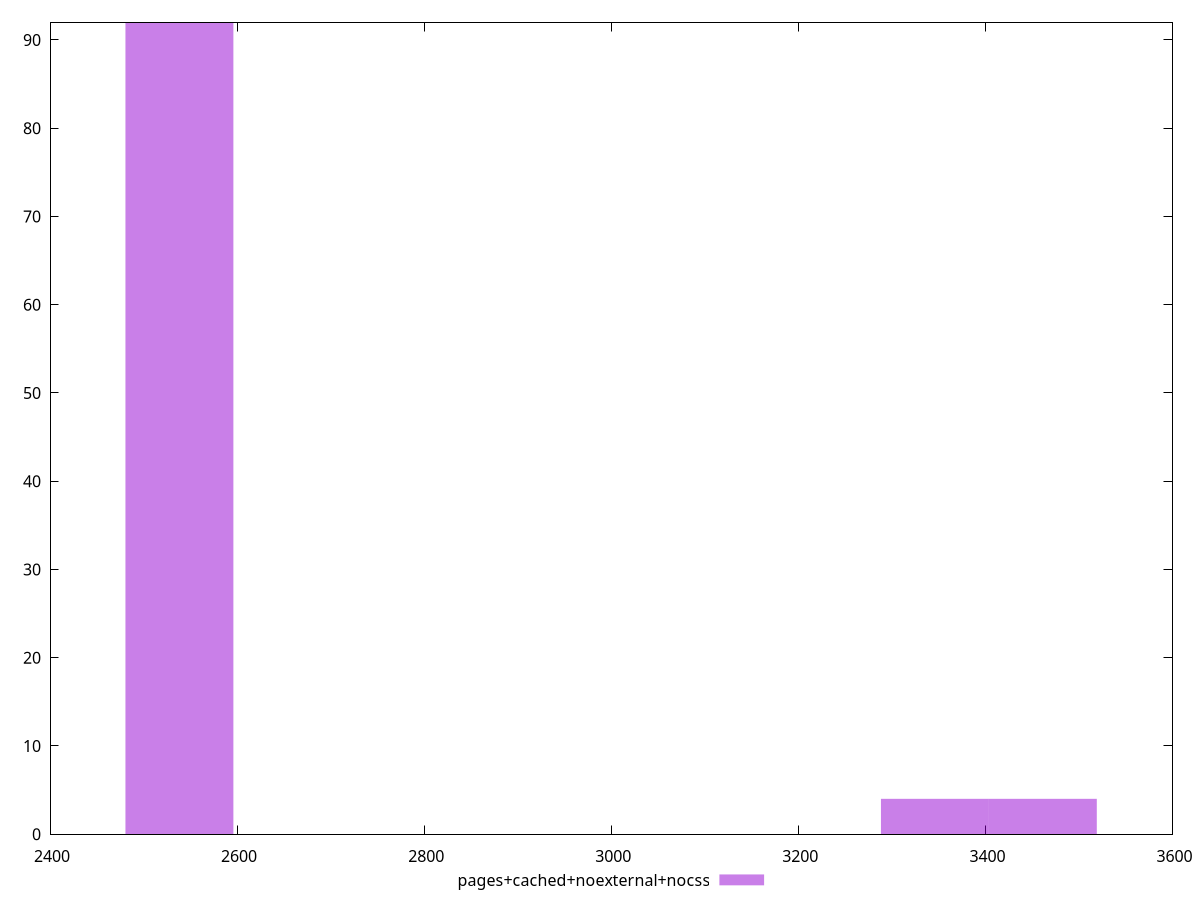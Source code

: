 $_pagesCachedNoexternalNocss <<EOF
2538.351532387093 92
3461.388453255127 4
3346.0088381466226 4
EOF
set key outside below
set terminal pngcairo
set output "report_00004_2020-11-02T20-21-41.718Z/largest-contentful-paint/pages+cached+noexternal+nocss//raw_hist.png"
set yrange [0:92]
set boxwidth 115.37961510850423
set style fill transparent solid 0.5 noborder
plot $_pagesCachedNoexternalNocss title "pages+cached+noexternal+nocss" with boxes ,
